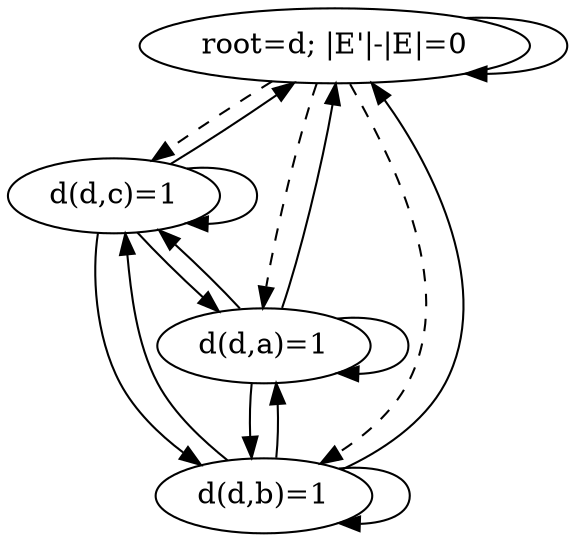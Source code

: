 digraph out {
d [label="root=d; |E'|-|E|=0"];
d -> d;
d -> c [style=dashed];
d -> b [style=dashed];
d -> a [style=dashed];
c [label="d(d,c)=1"];
c -> d;
c -> c;
c -> b;
c -> a;
b [label="d(d,b)=1"];
b -> d;
b -> c;
b -> b;
b -> a;
a [label="d(d,a)=1"];
a -> d;
a -> c;
a -> b;
a -> a;
}
